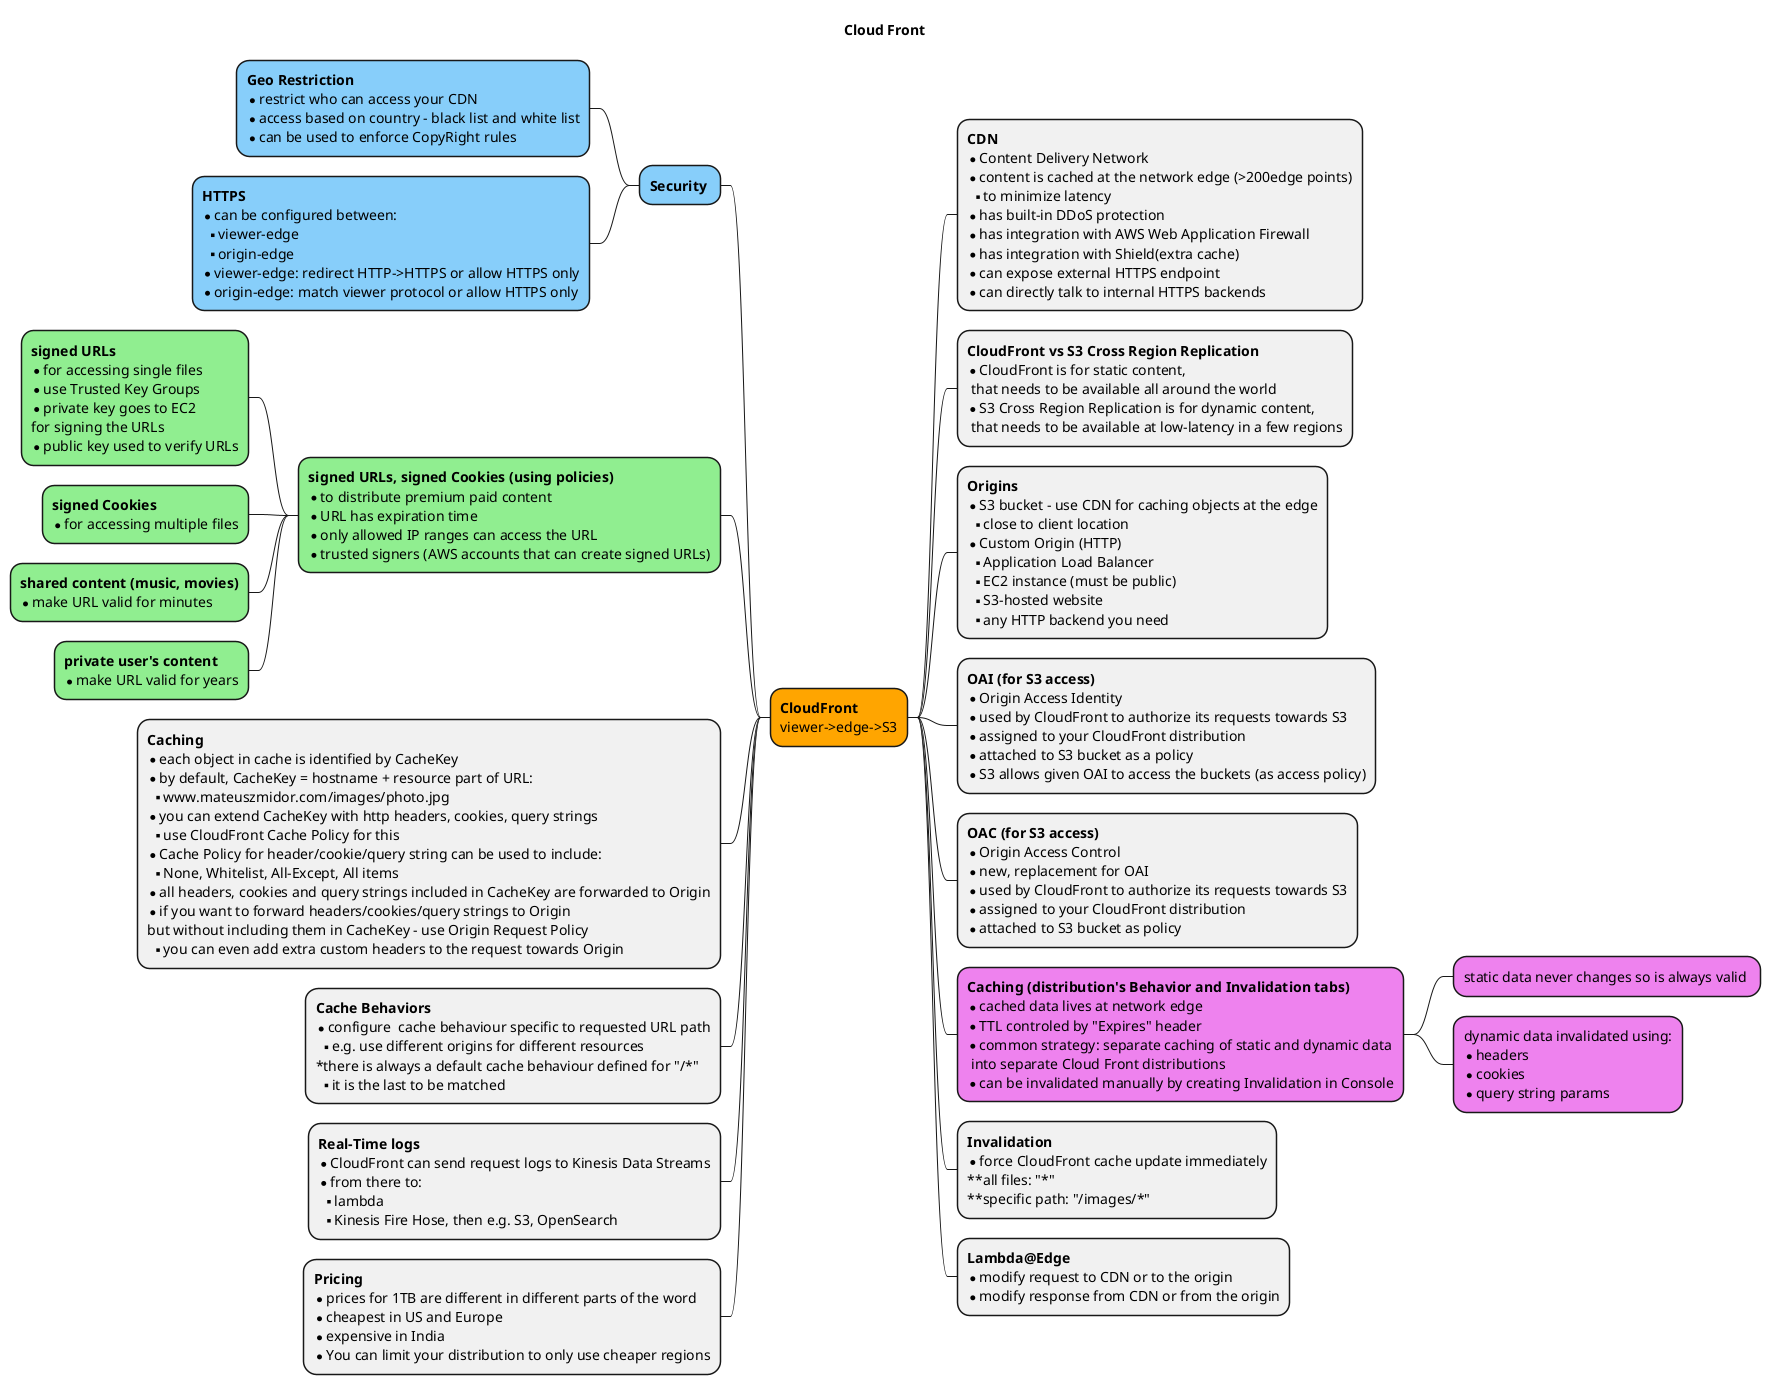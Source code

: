@startmindmap mindmap

title Cloud Front

<style>
mindmapDiagram {
  .caching {
    BackgroundColor Violet
  }
  .orange {
    BackgroundColor orange
  }
  .security {
    BackgroundColor LightSkyBlue
  }
  .signed {
    BackgroundColor LightGreen
  }
}
</style>


*[#Orange] <b>CloudFront\nviewer->edge->S3
 * <b>CDN\n*Content Delivery Network\n*content is cached at the network edge (>200edge points)\n**to minimize latency\n*has built-in DDoS protection\n*has integration with AWS Web Application Firewall\n*has integration with Shield(extra cache)\n*can expose external HTTPS endpoint\n*can directly talk to internal HTTPS backends
 * <b>CloudFront vs S3 Cross Region Replication\n*CloudFront is for static content,\n that needs to be available all around the world\n*S3 Cross Region Replication is for dynamic content,\n that needs to be available at low-latency in a few regions
 * <b>Origins\n*S3 bucket - use CDN for caching objects at the edge\n**close to client location\n*Custom Origin (HTTP)\n**Application Load Balancer\n**EC2 instance (must be public)\n**S3-hosted website\n**any HTTP backend you need
 * <b>OAI (for S3 access)\n*Origin Access Identity\n*used by CloudFront to authorize its requests towards S3\n*assigned to your CloudFront distribution\n*attached to S3 bucket as a policy\n*S3 allows given OAI to access the buckets (as access policy)
 * <b>OAC (for S3 access)\n*Origin Access Control\n*new, replacement for OAI\n*used by CloudFront to authorize its requests towards S3\n*assigned to your CloudFront distribution\n*attached to S3 bucket as policy
 * <b>Caching (distribution's Behavior and Invalidation tabs)\n*cached data lives at network edge\n*TTL controled by "Expires" header\n*common strategy: separate caching of static and dynamic data\n into separate Cloud Front distributions\n*can be invalidated manually by creating Invalidation in Console <<caching>>
  * static data never changes so is always valid <<caching>>
  * dynamic data invalidated using:\n*headers\n*cookies\n*query string params <<caching>>
 * <b>Invalidation\n*force CloudFront cache update immediately\n**all files: "*"\n**specific path: "/images/*"
 * <b>Lambda@Edge\n*modify request to CDN or to the origin\n*modify response from CDN or from the origin
left side
 * <b>Security <<security>>
  * <b>Geo Restriction\n*restrict who can access your CDN\n*access based on country - black list and white list\n*can be used to enforce CopyRight rules <<security>>
  * <b>HTTPS\n*can be configured between:\n**viewer-edge\n**origin-edge\n*viewer-edge: redirect HTTP->HTTPS or allow HTTPS only\n*origin-edge: match viewer protocol or allow HTTPS only  <<security>>
 * <b>signed URLs, signed Cookies (using policies)\n*to distribute premium paid content\n*URL has expiration time\n*only allowed IP ranges can access the URL\n*trusted signers (AWS accounts that can create signed URLs) <<signed>>
  * <b>signed URLs\n*for accessing single files\n*use Trusted Key Groups\n*private key goes to EC2\nfor signing the URLs\n*public key used to verify URLs <<signed>>
  * <b>signed Cookies\n*for accessing multiple files <<signed>>
  * <b>shared content (music, movies)\n*make URL valid for minutes <<signed>>
  * <b>private user's content\n*make URL valid for years <<signed>>
 * <b>Caching\n*each object in cache is identified by CacheKey\n*by default, CacheKey = hostname + resource part of URL:\n**www.mateuszmidor.com/images/photo.jpg\n*you can extend CacheKey with http headers, cookies, query strings\n**use CloudFront Cache Policy for this\n*Cache Policy for header/cookie/query string can be used to include:\n**None, Whitelist, All-Except, All items\n*all headers, cookies and query strings included in CacheKey are forwarded to Origin\n*if you want to forward headers/cookies/query strings to Origin\nbut without including them in CacheKey - use Origin Request Policy\n**you can even add extra custom headers to the request towards Origin
 * <b>Cache Behaviors\n*configure  cache behaviour specific to requested URL path\n**e.g. use different origins for different resources\n*there is always a default cache behaviour defined for "/*"\n**it is the last to be matched
 * <b>Real-Time logs\n*CloudFront can send request logs to Kinesis Data Streams\n*from there to:\n**lambda\n**Kinesis Fire Hose, then e.g. S3, OpenSearch
 * <b>Pricing\n*prices for 1TB are different in different parts of the word\n*cheapest in US and Europe\n*expensive in India\n*You can limit your distribution to only use cheaper regions
@endmindmap

